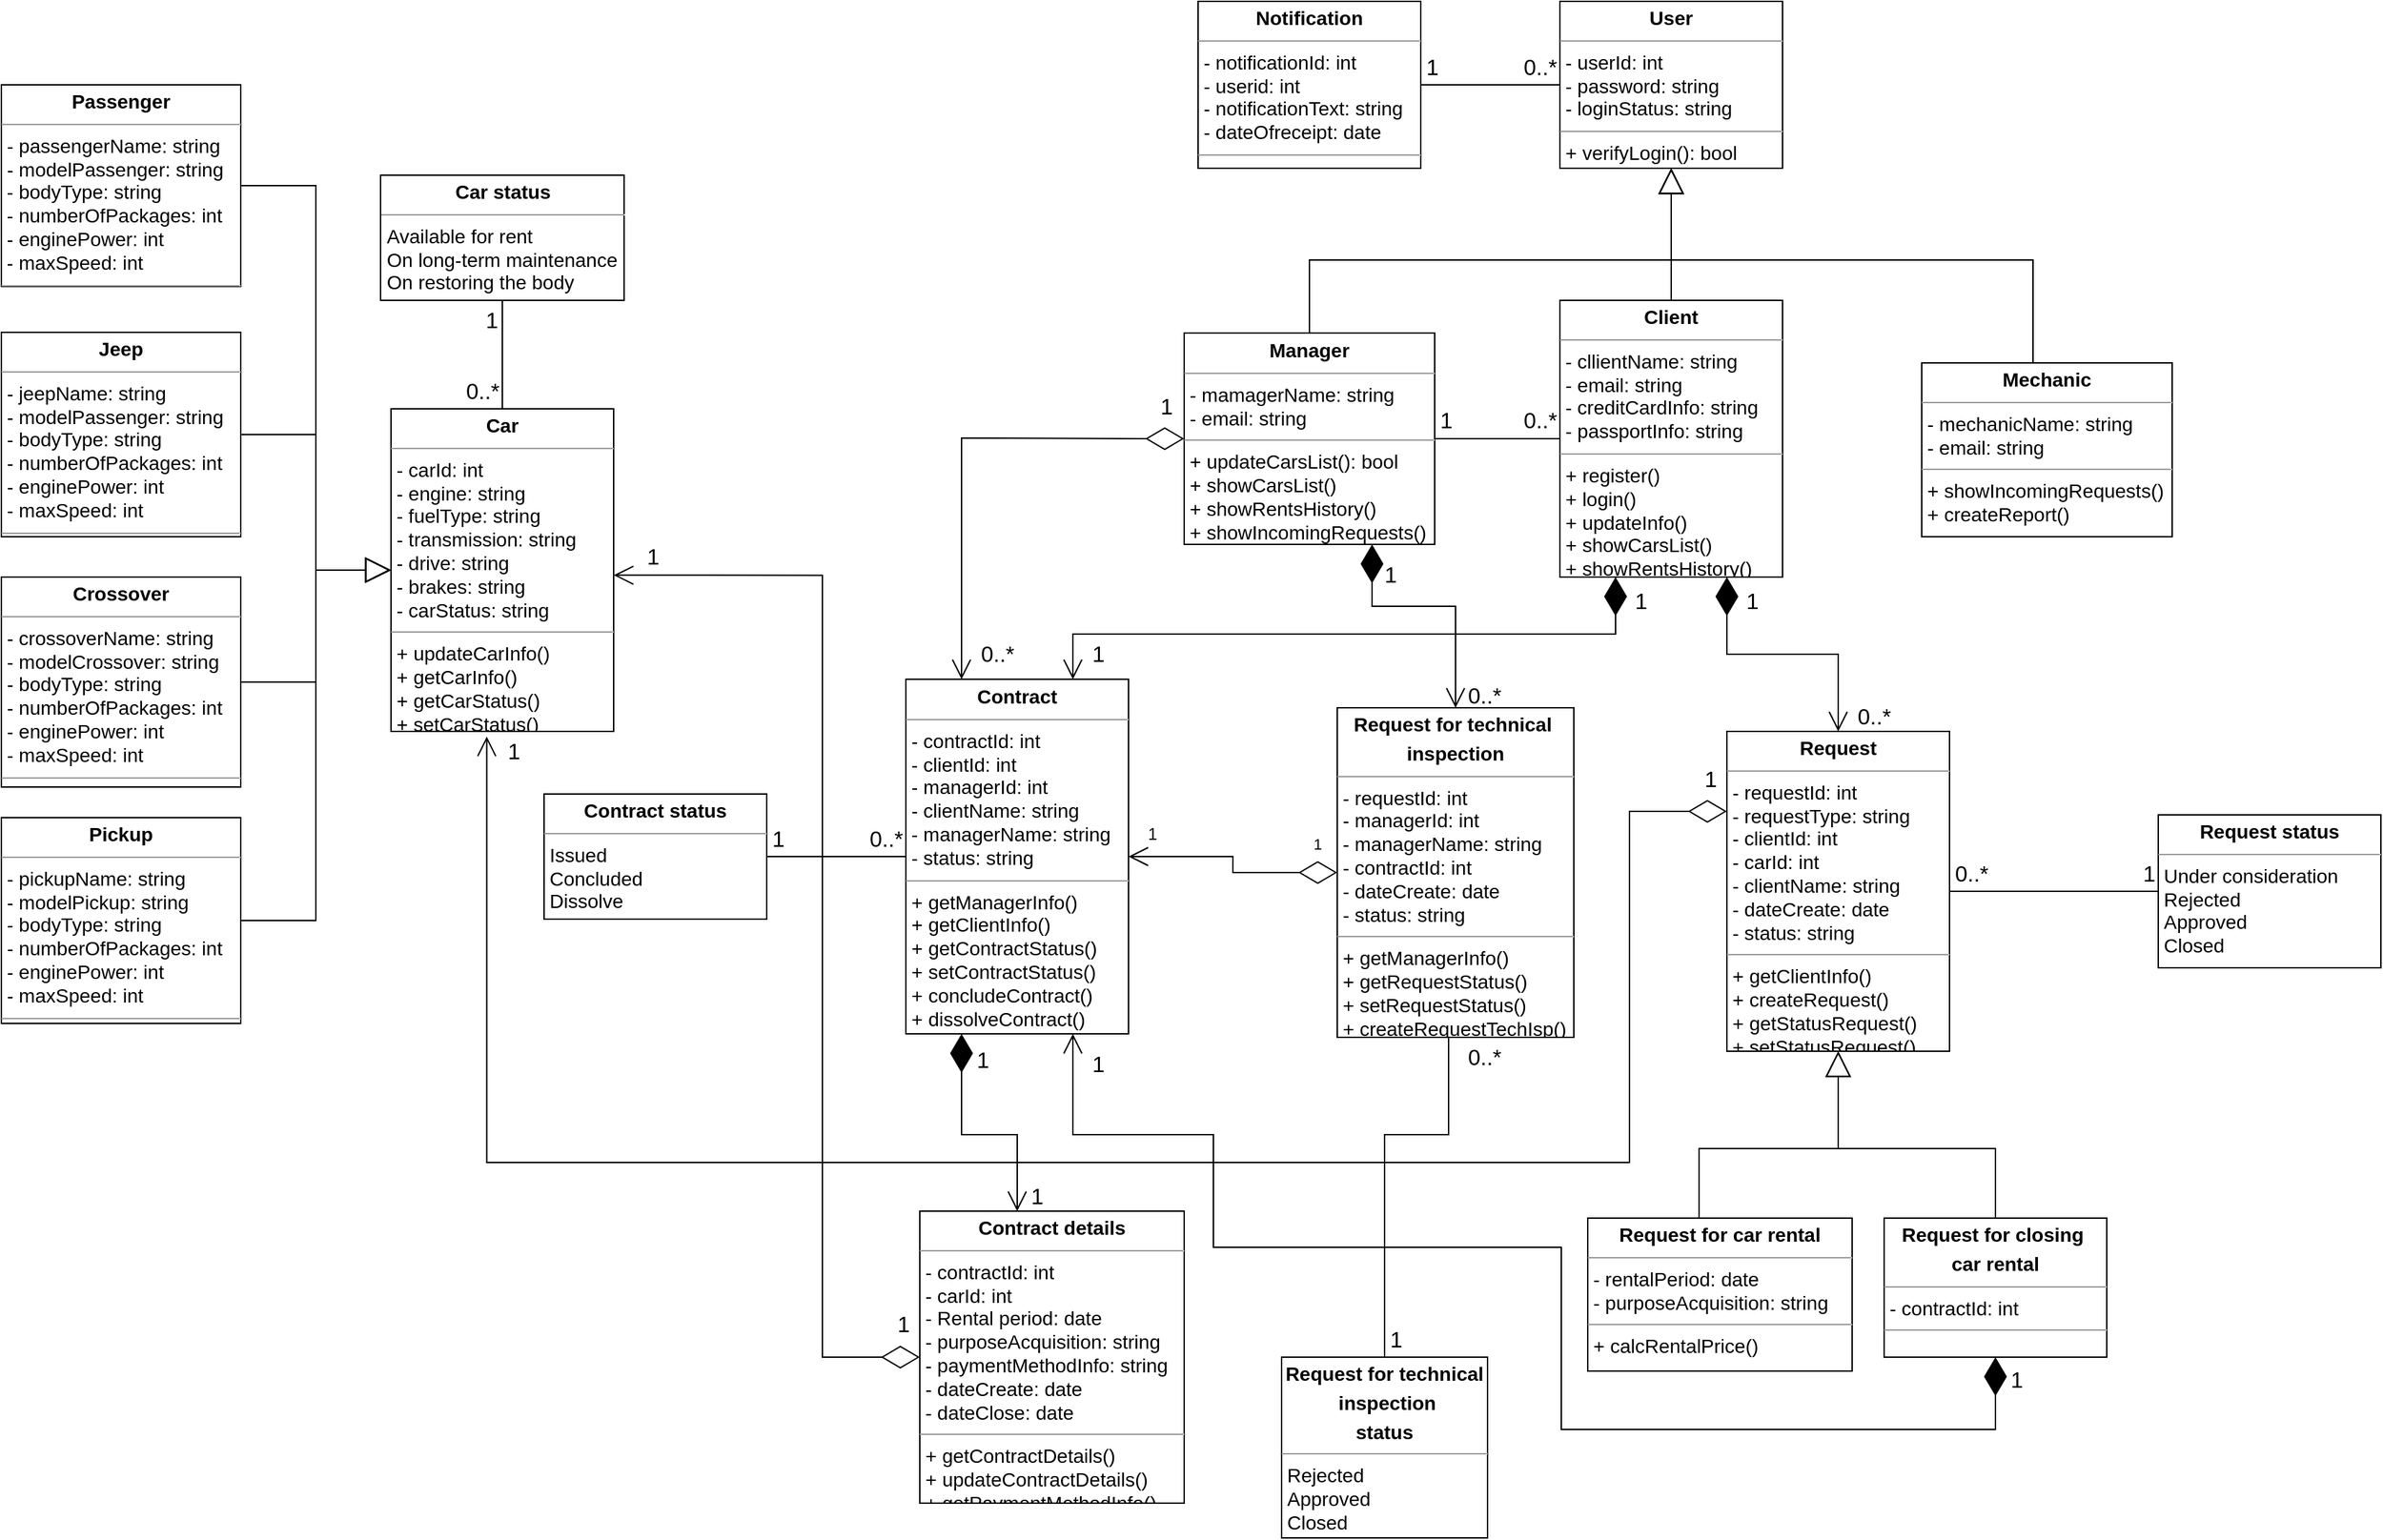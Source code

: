 <mxfile version="11.3.0" type="device" pages="1"><diagram id="lrAARnjr66iQ0tdfJQKW" name="Страница 1"><mxGraphModel dx="2675" dy="1769" grid="1" gridSize="10" guides="1" tooltips="1" connect="1" arrows="1" fold="1" page="1" pageScale="1" pageWidth="827" pageHeight="1169" math="0" shadow="0"><root><mxCell id="0"/><mxCell id="1" parent="0"/><object label="&lt;p style=&quot;margin: 4px 0px 0px ; text-align: center ; font-size: 14px&quot;&gt;&lt;b&gt;&lt;font style=&quot;font-size: 14px&quot;&gt;User&lt;/font&gt;&lt;/b&gt;&lt;/p&gt;&lt;hr size=&quot;1&quot; style=&quot;font-size: 14px&quot;&gt;&lt;p style=&quot;margin: 0px 0px 0px 4px ; font-size: 14px&quot;&gt;&lt;font style=&quot;font-size: 14px&quot;&gt;- userId: int&lt;/font&gt;&lt;/p&gt;&lt;p style=&quot;margin: 0px 0px 0px 4px ; font-size: 14px&quot;&gt;&lt;font style=&quot;font-size: 14px&quot;&gt;- password: string&lt;/font&gt;&lt;/p&gt;&lt;p style=&quot;margin: 0px 0px 0px 4px ; font-size: 14px&quot;&gt;&lt;font style=&quot;font-size: 14px&quot;&gt;- loginStatus: string&amp;nbsp;&lt;/font&gt;&lt;/p&gt;&lt;hr size=&quot;1&quot; style=&quot;font-size: 14px&quot;&gt;&lt;p style=&quot;margin: 0px 0px 0px 4px ; font-size: 14px&quot;&gt;&lt;font style=&quot;font-size: 14px&quot;&gt;+ verifyLogin(): bool&lt;/font&gt;&lt;/p&gt;" placeholders="1" id="WeOP5cdu-YpunNV9IfW0-31"><mxCell style="verticalAlign=top;align=left;overflow=fill;fontSize=12;fontFamily=Helvetica;html=1;spacing=4;" parent="1" vertex="1"><mxGeometry x="280" y="-105" width="160" height="120" as="geometry"/></mxCell></object><mxCell id="WeOP5cdu-YpunNV9IfW0-32" value="&lt;p style=&quot;margin: 4px 0px 0px ; text-align: center ; font-size: 14px&quot;&gt;&lt;b&gt;&lt;font style=&quot;font-size: 14px&quot;&gt;Client&lt;/font&gt;&lt;/b&gt;&lt;/p&gt;&lt;hr size=&quot;1&quot; style=&quot;font-size: 14px&quot;&gt;&lt;p style=&quot;margin: 0px 0px 0px 4px ; font-size: 14px&quot;&gt;&lt;font style=&quot;font-size: 14px&quot;&gt;- cllientName: string&lt;/font&gt;&lt;/p&gt;&lt;p style=&quot;margin: 0px 0px 0px 4px ; font-size: 14px&quot;&gt;&lt;font style=&quot;font-size: 14px&quot;&gt;- email: string&lt;/font&gt;&lt;/p&gt;&lt;p style=&quot;margin: 0px 0px 0px 4px ; font-size: 14px&quot;&gt;&lt;font style=&quot;font-size: 14px&quot;&gt;- creditCardInfo: string&lt;/font&gt;&lt;/p&gt;&lt;p style=&quot;margin: 0px 0px 0px 4px ; font-size: 14px&quot;&gt;&lt;font style=&quot;font-size: 14px&quot;&gt;- passportInfo: string&lt;/font&gt;&lt;/p&gt;&lt;hr size=&quot;1&quot; style=&quot;font-size: 14px&quot;&gt;&lt;p style=&quot;margin: 0px 0px 0px 4px ; font-size: 14px&quot;&gt;&lt;font style=&quot;font-size: 14px&quot;&gt;+ register()&lt;/font&gt;&lt;/p&gt;&lt;p style=&quot;margin: 0px 0px 0px 4px ; font-size: 14px&quot;&gt;&lt;font style=&quot;font-size: 14px&quot;&gt;+ login()&lt;/font&gt;&lt;/p&gt;&lt;p style=&quot;margin: 0px 0px 0px 4px ; font-size: 14px&quot;&gt;&lt;font style=&quot;font-size: 14px&quot;&gt;+ updateInfo()&lt;/font&gt;&lt;/p&gt;&lt;p style=&quot;margin: 0px 0px 0px 4px ; font-size: 14px&quot;&gt;&lt;font style=&quot;font-size: 14px&quot;&gt;+ showCarsList()&lt;/font&gt;&lt;/p&gt;&lt;p style=&quot;margin: 0px 0px 0px 4px ; font-size: 14px&quot;&gt;&lt;font style=&quot;font-size: 14px&quot;&gt;+ showRentsHistory()&lt;/font&gt;&lt;/p&gt;&lt;p style=&quot;margin: 0px 0px 0px 4px ; font-size: 14px&quot;&gt;&lt;br&gt;&lt;/p&gt;" style="verticalAlign=top;align=left;overflow=fill;fontSize=12;fontFamily=Helvetica;html=1;spacing=4;" parent="1" vertex="1"><mxGeometry x="280" y="110" width="160" height="199" as="geometry"/></mxCell><mxCell id="WeOP5cdu-YpunNV9IfW0-33" value="&lt;p style=&quot;margin: 4px 0px 0px ; text-align: center ; font-size: 14px&quot;&gt;&lt;b&gt;&lt;font style=&quot;font-size: 14px&quot;&gt;Mechanic&lt;/font&gt;&lt;/b&gt;&lt;/p&gt;&lt;hr size=&quot;1&quot; style=&quot;font-size: 14px&quot;&gt;&lt;p style=&quot;margin: 0px 0px 0px 4px ; font-size: 14px&quot;&gt;&lt;font style=&quot;font-size: 14px&quot;&gt;- mechanicName: string&lt;/font&gt;&lt;/p&gt;&lt;p style=&quot;margin: 0px 0px 0px 4px ; font-size: 14px&quot;&gt;&lt;font style=&quot;font-size: 14px&quot;&gt;- email: string&lt;/font&gt;&lt;/p&gt;&lt;hr size=&quot;1&quot; style=&quot;font-size: 14px&quot;&gt;&lt;p style=&quot;margin: 0px 0px 0px 4px ; font-size: 14px&quot;&gt;&lt;font style=&quot;font-size: 14px&quot;&gt;+ showIncomingRequests()&lt;/font&gt;&lt;/p&gt;&lt;p style=&quot;margin: 0px 0px 0px 4px ; font-size: 14px&quot;&gt;&lt;font style=&quot;font-size: 14px&quot;&gt;+ createReport()&lt;/font&gt;&lt;/p&gt;" style="verticalAlign=top;align=left;overflow=fill;fontSize=12;fontFamily=Helvetica;html=1;spacing=4;" parent="1" vertex="1"><mxGeometry x="540" y="155" width="180" height="125" as="geometry"/></mxCell><mxCell id="WeOP5cdu-YpunNV9IfW0-34" value="&lt;p style=&quot;margin: 4px 0px 0px ; text-align: center ; font-size: 14px&quot;&gt;&lt;b&gt;&lt;font style=&quot;font-size: 14px&quot;&gt;Manager&lt;/font&gt;&lt;/b&gt;&lt;/p&gt;&lt;hr size=&quot;1&quot; style=&quot;font-size: 14px&quot;&gt;&lt;p style=&quot;margin: 0px 0px 0px 4px ; font-size: 14px&quot;&gt;&lt;font style=&quot;font-size: 14px&quot;&gt;- mamagerName: string&lt;/font&gt;&lt;/p&gt;&lt;p style=&quot;margin: 0px 0px 0px 4px ; font-size: 14px&quot;&gt;&lt;font style=&quot;font-size: 14px&quot;&gt;- email: string&lt;/font&gt;&lt;/p&gt;&lt;hr size=&quot;1&quot; style=&quot;font-size: 14px&quot;&gt;&lt;p style=&quot;margin: 0px 0px 0px 4px ; font-size: 14px&quot;&gt;&lt;font style=&quot;font-size: 14px&quot;&gt;+ updateCarsList(): bool&lt;/font&gt;&lt;/p&gt;&lt;p style=&quot;margin: 0px 0px 0px 4px ; font-size: 14px&quot;&gt;&lt;font style=&quot;font-size: 14px&quot;&gt;+ showCarsList()&lt;/font&gt;&lt;/p&gt;&lt;p style=&quot;margin: 0px 0px 0px 4px ; font-size: 14px&quot;&gt;&lt;font style=&quot;font-size: 14px&quot;&gt;+ showRentsHistory()&lt;/font&gt;&lt;/p&gt;&lt;p style=&quot;margin: 0px 0px 0px 4px ; font-size: 14px&quot;&gt;&lt;font style=&quot;font-size: 14px&quot;&gt;+ showIncomingRequests()&lt;/font&gt;&lt;/p&gt;&lt;p style=&quot;margin: 0px 0px 0px 4px ; font-size: 14px&quot;&gt;&lt;br&gt;&lt;/p&gt;" style="verticalAlign=top;align=left;overflow=fill;fontSize=12;fontFamily=Helvetica;html=1;spacing=4;" parent="1" vertex="1"><mxGeometry x="10" y="133.5" width="180" height="152" as="geometry"/></mxCell><mxCell id="WeOP5cdu-YpunNV9IfW0-35" value="" style="endArrow=block;endSize=16;endFill=0;html=1;strokeColor=#000000;strokeWidth=1;edgeStyle=orthogonalEdgeStyle;rounded=0;entryX=0.5;entryY=1;entryDx=0;entryDy=0;exitX=0.5;exitY=0;exitDx=0;exitDy=0;spacing=4;" parent="1" source="WeOP5cdu-YpunNV9IfW0-33" target="WeOP5cdu-YpunNV9IfW0-31" edge="1"><mxGeometry width="160" relative="1" as="geometry"><mxPoint x="10" y="55" as="sourcePoint"/><mxPoint x="340" y="85" as="targetPoint"/><Array as="points"><mxPoint x="620" y="81"/><mxPoint x="360" y="81"/></Array></mxGeometry></mxCell><mxCell id="WeOP5cdu-YpunNV9IfW0-39" value="" style="endArrow=block;endSize=16;endFill=0;html=1;strokeWidth=1;entryX=0.5;entryY=1;entryDx=0;entryDy=0;exitX=0.5;exitY=0;exitDx=0;exitDy=0;rounded=0;edgeStyle=orthogonalEdgeStyle;spacing=4;" parent="1" source="WeOP5cdu-YpunNV9IfW0-34" target="WeOP5cdu-YpunNV9IfW0-31" edge="1"><mxGeometry width="160" relative="1" as="geometry"><mxPoint x="70" y="45" as="sourcePoint"/><mxPoint x="230" y="45" as="targetPoint"/><Array as="points"><mxPoint x="100" y="81"/><mxPoint x="360" y="81"/></Array></mxGeometry></mxCell><mxCell id="WeOP5cdu-YpunNV9IfW0-40" value="" style="endArrow=block;endSize=16;endFill=0;html=1;strokeWidth=1;entryX=0.5;entryY=1;entryDx=0;entryDy=0;exitX=0.5;exitY=0;exitDx=0;exitDy=0;rounded=0;edgeStyle=orthogonalEdgeStyle;spacing=4;" parent="1" source="WeOP5cdu-YpunNV9IfW0-32" target="WeOP5cdu-YpunNV9IfW0-31" edge="1"><mxGeometry width="160" relative="1" as="geometry"><mxPoint x="-10" y="75" as="sourcePoint"/><mxPoint x="200" y="-35" as="targetPoint"/></mxGeometry></mxCell><mxCell id="WeOP5cdu-YpunNV9IfW0-52" value="&lt;p style=&quot;margin: 4px 0px 0px ; text-align: center ; font-size: 14px&quot;&gt;&lt;b&gt;&lt;font style=&quot;font-size: 14px&quot;&gt;Request&lt;/font&gt;&lt;/b&gt;&lt;/p&gt;&lt;hr size=&quot;1&quot; style=&quot;font-size: 14px&quot;&gt;&lt;p style=&quot;margin: 0px 0px 0px 4px ; font-size: 14px&quot;&gt;&lt;font style=&quot;font-size: 14px&quot;&gt;- requestId: int&lt;/font&gt;&lt;/p&gt;&lt;p style=&quot;margin: 0px 0px 0px 4px ; font-size: 14px&quot;&gt;&lt;font style=&quot;font-size: 14px&quot;&gt;- requestType: string&lt;/font&gt;&lt;/p&gt;&lt;p style=&quot;margin: 0px 0px 0px 4px ; font-size: 14px&quot;&gt;&lt;font style=&quot;font-size: 14px&quot;&gt;- clientId: int&lt;/font&gt;&lt;/p&gt;&lt;p style=&quot;margin: 0px 0px 0px 4px ; font-size: 14px&quot;&gt;&lt;font style=&quot;font-size: 14px&quot;&gt;- carId: int&lt;/font&gt;&lt;/p&gt;&lt;p style=&quot;margin: 0px 0px 0px 4px ; font-size: 14px&quot;&gt;&lt;font style=&quot;font-size: 14px&quot;&gt;- clientName: string&lt;/font&gt;&lt;/p&gt;&lt;p style=&quot;margin: 0px 0px 0px 4px ; font-size: 14px&quot;&gt;&lt;font style=&quot;font-size: 14px&quot;&gt;- dateCreate: date&lt;/font&gt;&lt;/p&gt;&lt;p style=&quot;margin: 0px 0px 0px 4px ; font-size: 14px&quot;&gt;&lt;font style=&quot;font-size: 14px&quot;&gt;- status: string&lt;/font&gt;&lt;/p&gt;&lt;hr size=&quot;1&quot; style=&quot;font-size: 14px&quot;&gt;&lt;p style=&quot;margin: 0px 0px 0px 4px ; font-size: 14px&quot;&gt;&lt;font style=&quot;font-size: 14px&quot;&gt;+ getClientInfo()&lt;/font&gt;&lt;/p&gt;&lt;p style=&quot;margin: 0px 0px 0px 4px ; font-size: 14px&quot;&gt;&lt;font style=&quot;font-size: 14px&quot;&gt;+ createRequest()&lt;/font&gt;&lt;/p&gt;&lt;p style=&quot;margin: 0px 0px 0px 4px ; font-size: 14px&quot;&gt;&lt;font style=&quot;font-size: 14px&quot;&gt;+ getStatusRequest()&lt;/font&gt;&lt;/p&gt;&lt;p style=&quot;margin: 0px 0px 0px 4px ; font-size: 14px&quot;&gt;&lt;font style=&quot;font-size: 14px&quot;&gt;+ setStatusRequest()&lt;/font&gt;&lt;/p&gt;" style="verticalAlign=top;align=left;overflow=fill;fontSize=12;fontFamily=Helvetica;html=1;spacing=4;" parent="1" vertex="1"><mxGeometry x="400" y="420" width="160" height="230" as="geometry"/></mxCell><mxCell id="WeOP5cdu-YpunNV9IfW0-53" value="&lt;font style=&quot;font-size: 16px&quot;&gt;1&lt;/font&gt;" style="endArrow=open;html=1;endSize=12;startArrow=diamondThin;startSize=25;startFill=1;edgeStyle=orthogonalEdgeStyle;align=left;verticalAlign=bottom;strokeWidth=1;exitX=0.75;exitY=1;exitDx=0;exitDy=0;entryX=0.5;entryY=0;entryDx=0;entryDy=0;rounded=0;spacing=4;" parent="1" source="WeOP5cdu-YpunNV9IfW0-32" target="WeOP5cdu-YpunNV9IfW0-52" edge="1"><mxGeometry x="-0.678" y="10" relative="1" as="geometry"><mxPoint x="80" y="390" as="sourcePoint"/><mxPoint x="240" y="390" as="targetPoint"/><mxPoint as="offset"/></mxGeometry></mxCell><mxCell id="WeOP5cdu-YpunNV9IfW0-56" value="&lt;p style=&quot;margin: 4px 0px 0px ; text-align: center ; font-size: 14px&quot;&gt;&lt;b&gt;&lt;font style=&quot;font-size: 14px&quot;&gt;Request for closing&amp;nbsp;&lt;/font&gt;&lt;/b&gt;&lt;/p&gt;&lt;p style=&quot;margin: 4px 0px 0px ; text-align: center ; font-size: 14px&quot;&gt;&lt;b&gt;&lt;font style=&quot;font-size: 14px&quot;&gt;car rental&lt;/font&gt;&lt;/b&gt;&lt;/p&gt;&lt;hr size=&quot;1&quot; style=&quot;font-size: 14px&quot;&gt;&lt;p style=&quot;margin: 0px 0px 0px 4px ; font-size: 14px&quot;&gt;&lt;font style=&quot;font-size: 14px&quot;&gt;- contractId: int&lt;/font&gt;&lt;/p&gt;&lt;hr size=&quot;1&quot; style=&quot;font-size: 14px&quot;&gt;&lt;p style=&quot;margin: 0px 0px 0px 4px ; font-size: 14px&quot;&gt;&lt;br&gt;&lt;/p&gt;" style="verticalAlign=top;align=left;overflow=fill;fontSize=12;fontFamily=Helvetica;html=1;spacing=4;" parent="1" vertex="1"><mxGeometry x="513" y="770" width="160" height="100" as="geometry"/></mxCell><mxCell id="WeOP5cdu-YpunNV9IfW0-57" value="" style="endArrow=block;endSize=16;endFill=0;html=1;strokeWidth=1;rounded=0;edgeStyle=orthogonalEdgeStyle;entryX=0.5;entryY=1;entryDx=0;entryDy=0;exitX=0.5;exitY=0;exitDx=0;exitDy=0;spacing=4;" parent="1" source="REHTgYiFzQyYZVdA68PL-5" target="WeOP5cdu-YpunNV9IfW0-52" edge="1"><mxGeometry width="160" relative="1" as="geometry"><mxPoint x="400" y="690" as="sourcePoint"/><mxPoint x="210" y="649" as="targetPoint"/><Array as="points"><mxPoint x="380" y="720"/><mxPoint x="480" y="720"/></Array></mxGeometry></mxCell><mxCell id="WeOP5cdu-YpunNV9IfW0-58" value="" style="endArrow=block;endSize=16;endFill=0;html=1;strokeWidth=1;rounded=0;edgeStyle=orthogonalEdgeStyle;entryX=0.5;entryY=1;entryDx=0;entryDy=0;exitX=0.5;exitY=0;exitDx=0;exitDy=0;spacing=4;" parent="1" source="WeOP5cdu-YpunNV9IfW0-56" target="WeOP5cdu-YpunNV9IfW0-52" edge="1"><mxGeometry width="160" relative="1" as="geometry"><mxPoint x="310" y="749" as="sourcePoint"/><mxPoint x="470" y="749" as="targetPoint"/><Array as="points"><mxPoint x="593" y="720"/><mxPoint x="480" y="720"/></Array></mxGeometry></mxCell><mxCell id="WeOP5cdu-YpunNV9IfW0-59" value="&lt;p style=&quot;margin: 4px 0px 0px ; text-align: center ; font-size: 14px&quot;&gt;&lt;b&gt;&lt;font style=&quot;font-size: 14px&quot;&gt;Contract&lt;/font&gt;&lt;/b&gt;&lt;/p&gt;&lt;hr size=&quot;1&quot; style=&quot;font-size: 14px&quot;&gt;&lt;p style=&quot;margin: 0px 0px 0px 4px ; font-size: 14px&quot;&gt;&lt;font style=&quot;font-size: 14px&quot;&gt;- contractId: int&lt;/font&gt;&lt;/p&gt;&lt;p style=&quot;margin: 0px 0px 0px 4px ; font-size: 14px&quot;&gt;&lt;font style=&quot;font-size: 14px&quot;&gt;&lt;span&gt;- clientId: int&lt;/span&gt;&lt;br&gt;&lt;/font&gt;&lt;/p&gt;&lt;p style=&quot;margin: 0px 0px 0px 4px ; font-size: 14px&quot;&gt;&lt;font style=&quot;font-size: 14px&quot;&gt;- managerId: int&lt;/font&gt;&lt;/p&gt;&lt;p style=&quot;margin: 0px 0px 0px 4px ; font-size: 14px&quot;&gt;&lt;font style=&quot;font-size: 14px&quot;&gt;- clientName: string&lt;/font&gt;&lt;/p&gt;&lt;p style=&quot;margin: 0px 0px 0px 4px ; font-size: 14px&quot;&gt;&lt;font style=&quot;font-size: 14px&quot;&gt;- managerName: string&lt;/font&gt;&lt;/p&gt;&lt;p style=&quot;margin: 0px 0px 0px 4px ; font-size: 14px&quot;&gt;&lt;font style=&quot;font-size: 14px&quot;&gt;- status: string&lt;/font&gt;&lt;/p&gt;&lt;hr size=&quot;1&quot; style=&quot;font-size: 14px&quot;&gt;&lt;p style=&quot;margin: 0px 0px 0px 4px ; font-size: 14px&quot;&gt;&lt;font style=&quot;font-size: 14px&quot;&gt;+ getManagerInfo()&lt;/font&gt;&lt;/p&gt;&lt;p style=&quot;margin: 0px 0px 0px 4px ; font-size: 14px&quot;&gt;&lt;font style=&quot;font-size: 14px&quot;&gt;+ getClientInfo()&lt;/font&gt;&lt;/p&gt;&lt;p style=&quot;margin: 0px 0px 0px 4px ; font-size: 14px&quot;&gt;&lt;font style=&quot;font-size: 14px&quot;&gt;+ getContractStatus()&lt;/font&gt;&lt;/p&gt;&lt;p style=&quot;margin: 0px 0px 0px 4px ; font-size: 14px&quot;&gt;&lt;font style=&quot;font-size: 14px&quot;&gt;+ setContractStatus()&lt;/font&gt;&lt;/p&gt;&lt;p style=&quot;margin: 0px 0px 0px 4px ; font-size: 14px&quot;&gt;&lt;font style=&quot;font-size: 14px&quot;&gt;+ concludeContract()&lt;/font&gt;&lt;/p&gt;&lt;p style=&quot;margin: 0px 0px 0px 4px ; font-size: 14px&quot;&gt;&lt;font style=&quot;font-size: 14px&quot;&gt;+ dissolveContract()&lt;/font&gt;&lt;/p&gt;" style="verticalAlign=top;align=left;overflow=fill;fontSize=12;fontFamily=Helvetica;html=1;spacing=4;" parent="1" vertex="1"><mxGeometry x="-190" y="382.5" width="160" height="255" as="geometry"/></mxCell><mxCell id="WeOP5cdu-YpunNV9IfW0-65" value="&lt;font style=&quot;font-size: 16px&quot;&gt;1&lt;/font&gt;" style="endArrow=open;html=1;endSize=12;startArrow=diamondThin;startSize=25;startFill=0;edgeStyle=orthogonalEdgeStyle;align=left;verticalAlign=bottom;strokeWidth=1;entryX=0.25;entryY=0;entryDx=0;entryDy=0;rounded=0;spacing=4;exitX=0;exitY=0.5;exitDx=0;exitDy=0;" parent="1" source="WeOP5cdu-YpunNV9IfW0-34" target="WeOP5cdu-YpunNV9IfW0-59" edge="1"><mxGeometry x="-0.814" y="-13" relative="1" as="geometry"><mxPoint x="-50" y="240" as="sourcePoint"/><mxPoint x="-60" y="440" as="targetPoint"/><Array as="points"><mxPoint x="-20" y="210"/><mxPoint x="-150" y="209"/></Array><mxPoint x="10" y="4" as="offset"/></mxGeometry></mxCell><mxCell id="WeOP5cdu-YpunNV9IfW0-67" value="&lt;font style=&quot;font-size: 16px&quot;&gt;1&lt;/font&gt;" style="endArrow=open;html=1;endSize=12;startArrow=diamondThin;startSize=25;startFill=1;edgeStyle=orthogonalEdgeStyle;align=left;verticalAlign=bottom;strokeWidth=1;exitX=0.25;exitY=1;exitDx=0;exitDy=0;entryX=0.75;entryY=0;entryDx=0;entryDy=0;rounded=0;spacing=4;" parent="1" source="WeOP5cdu-YpunNV9IfW0-32" target="WeOP5cdu-YpunNV9IfW0-59" edge="1"><mxGeometry x="-0.866" y="10" relative="1" as="geometry"><mxPoint x="180" y="330" as="sourcePoint"/><mxPoint x="140" y="450" as="targetPoint"/><Array as="points"><mxPoint x="320" y="350"/><mxPoint x="-70" y="350"/></Array><mxPoint as="offset"/></mxGeometry></mxCell><mxCell id="WeOP5cdu-YpunNV9IfW0-68" value="&lt;p style=&quot;margin: 4px 0px 0px ; text-align: center ; font-size: 14px&quot;&gt;&lt;b&gt;&lt;font style=&quot;font-size: 14px&quot;&gt;Contract status&lt;/font&gt;&lt;/b&gt;&lt;/p&gt;&lt;hr size=&quot;1&quot; style=&quot;font-size: 14px&quot;&gt;&lt;p style=&quot;margin: 0px 0px 0px 4px ; font-size: 14px&quot;&gt;&lt;font style=&quot;font-size: 14px&quot;&gt;Issued&lt;/font&gt;&lt;/p&gt;&lt;p style=&quot;margin: 0px 0px 0px 4px ; font-size: 14px&quot;&gt;&lt;font style=&quot;font-size: 14px&quot;&gt;Concluded&lt;/font&gt;&lt;/p&gt;&lt;p style=&quot;margin: 0px 0px 0px 4px ; font-size: 14px&quot;&gt;&lt;font style=&quot;font-size: 14px&quot;&gt;Dissolve&lt;/font&gt;&lt;/p&gt;" style="verticalAlign=top;align=left;overflow=fill;fontSize=12;fontFamily=Helvetica;html=1;spacing=4;" parent="1" vertex="1"><mxGeometry x="-450" y="465" width="160" height="90" as="geometry"/></mxCell><mxCell id="WeOP5cdu-YpunNV9IfW0-72" value="&lt;p style=&quot;margin: 4px 0px 0px ; text-align: center ; font-size: 14px&quot;&gt;&lt;b&gt;&lt;font style=&quot;font-size: 14px&quot;&gt;Car&lt;/font&gt;&lt;/b&gt;&lt;/p&gt;&lt;hr size=&quot;1&quot; style=&quot;font-size: 14px&quot;&gt;&lt;p style=&quot;margin: 0px 0px 0px 4px ; font-size: 14px&quot;&gt;&lt;font style=&quot;font-size: 14px&quot;&gt;- carId: int&lt;/font&gt;&lt;/p&gt;&lt;p style=&quot;margin: 0px 0px 0px 4px ; font-size: 14px&quot;&gt;&lt;font style=&quot;font-size: 14px&quot;&gt;- engine: string&lt;/font&gt;&lt;/p&gt;&lt;p style=&quot;margin: 0px 0px 0px 4px ; font-size: 14px&quot;&gt;&lt;font style=&quot;font-size: 14px&quot;&gt;- fuelType: string&lt;/font&gt;&lt;/p&gt;&lt;p style=&quot;margin: 0px 0px 0px 4px ; font-size: 14px&quot;&gt;&lt;font style=&quot;font-size: 14px&quot;&gt;- transmission: string&lt;/font&gt;&lt;/p&gt;&lt;p style=&quot;margin: 0px 0px 0px 4px ; font-size: 14px&quot;&gt;&lt;font style=&quot;font-size: 14px&quot;&gt;- drive: string&lt;/font&gt;&lt;/p&gt;&lt;p style=&quot;margin: 0px 0px 0px 4px ; font-size: 14px&quot;&gt;&lt;font style=&quot;font-size: 14px&quot;&gt;- brakes: string&lt;/font&gt;&lt;/p&gt;&lt;p style=&quot;margin: 0px 0px 0px 4px ; font-size: 14px&quot;&gt;&lt;font style=&quot;font-size: 14px&quot;&gt;- carStatus: string&lt;/font&gt;&lt;/p&gt;&lt;hr size=&quot;1&quot; style=&quot;font-size: 14px&quot;&gt;&lt;p style=&quot;margin: 0px 0px 0px 4px ; font-size: 14px&quot;&gt;&lt;font style=&quot;font-size: 14px&quot;&gt;+ updateCarInfo()&lt;/font&gt;&lt;/p&gt;&lt;p style=&quot;margin: 0px 0px 0px 4px ; font-size: 14px&quot;&gt;&lt;font style=&quot;font-size: 14px&quot;&gt;+ getCarInfo()&lt;/font&gt;&lt;/p&gt;&lt;p style=&quot;margin: 0px 0px 0px 4px ; font-size: 14px&quot;&gt;&lt;font style=&quot;font-size: 14px&quot;&gt;+ getCarStatus()&lt;/font&gt;&lt;/p&gt;&lt;p style=&quot;margin: 0px 0px 0px 4px ; font-size: 14px&quot;&gt;&lt;font style=&quot;font-size: 14px&quot;&gt;+ setCarStatus()&lt;/font&gt;&lt;/p&gt;" style="verticalAlign=top;align=left;overflow=fill;fontSize=12;fontFamily=Helvetica;html=1;direction=west;spacing=4;" parent="1" vertex="1"><mxGeometry x="-560" y="188" width="160" height="232" as="geometry"/></mxCell><mxCell id="WeOP5cdu-YpunNV9IfW0-73" value="&lt;p style=&quot;margin: 4px 0px 0px ; text-align: center ; font-size: 14px&quot;&gt;&lt;b&gt;&lt;font style=&quot;font-size: 14px&quot;&gt;Crossover&lt;/font&gt;&lt;/b&gt;&lt;/p&gt;&lt;hr size=&quot;1&quot; style=&quot;font-size: 14px&quot;&gt;&lt;p style=&quot;margin: 0px 0px 0px 4px ; font-size: 14px&quot;&gt;&lt;font style=&quot;font-size: 14px&quot;&gt;- crossoverName: string&lt;/font&gt;&lt;/p&gt;&lt;p style=&quot;margin: 0px 0px 0px 4px ; font-size: 14px&quot;&gt;&lt;font style=&quot;font-size: 14px&quot;&gt;- modelCrossover: string&lt;/font&gt;&lt;/p&gt;&lt;p style=&quot;margin: 0px 0px 0px 4px ; font-size: 14px&quot;&gt;&lt;font style=&quot;font-size: 14px&quot;&gt;- bodyType: string&lt;/font&gt;&lt;/p&gt;&lt;p style=&quot;margin: 0px 0px 0px 4px ; font-size: 14px&quot;&gt;&lt;font style=&quot;font-size: 14px&quot;&gt;- numberOfPackages: int&lt;/font&gt;&lt;/p&gt;&lt;p style=&quot;margin: 0px 0px 0px 4px ; font-size: 14px&quot;&gt;&lt;font style=&quot;font-size: 14px&quot;&gt;- enginePower: int&lt;/font&gt;&lt;/p&gt;&lt;p style=&quot;margin: 0px 0px 0px 4px ; font-size: 14px&quot;&gt;&lt;font style=&quot;font-size: 14px&quot;&gt;- maxSpeed: int&lt;/font&gt;&lt;/p&gt;&lt;hr size=&quot;1&quot; style=&quot;font-size: 14px&quot;&gt;&lt;p style=&quot;margin: 0px 0px 0px 4px ; font-size: 14px&quot;&gt;&lt;br&gt;&lt;/p&gt;" style="verticalAlign=top;align=left;overflow=fill;fontSize=12;fontFamily=Helvetica;html=1;direction=west;spacing=4;" parent="1" vertex="1"><mxGeometry x="-840" y="309" width="172" height="151" as="geometry"/></mxCell><mxCell id="WeOP5cdu-YpunNV9IfW0-74" value="&lt;p style=&quot;margin: 4px 0px 0px ; text-align: center ; font-size: 14px&quot;&gt;&lt;b&gt;&lt;font style=&quot;font-size: 14px&quot;&gt;Pickup&lt;/font&gt;&lt;/b&gt;&lt;/p&gt;&lt;hr size=&quot;1&quot; style=&quot;font-size: 14px&quot;&gt;&lt;p style=&quot;margin: 0px 0px 0px 4px ; font-size: 14px&quot;&gt;&lt;font style=&quot;font-size: 14px&quot;&gt;- pickupName: string&lt;/font&gt;&lt;/p&gt;&lt;p style=&quot;margin: 0px 0px 0px 4px ; font-size: 14px&quot;&gt;&lt;font style=&quot;font-size: 14px&quot;&gt;- modelPickup: string&lt;/font&gt;&lt;/p&gt;&lt;p style=&quot;margin: 0px 0px 0px 4px ; font-size: 14px&quot;&gt;&lt;font style=&quot;font-size: 14px&quot;&gt;- bodyType: string&lt;/font&gt;&lt;/p&gt;&lt;p style=&quot;margin: 0px 0px 0px 4px ; font-size: 14px&quot;&gt;&lt;font style=&quot;font-size: 14px&quot;&gt;- numberOfPackages: int&lt;/font&gt;&lt;/p&gt;&lt;p style=&quot;margin: 0px 0px 0px 4px ; font-size: 14px&quot;&gt;&lt;font style=&quot;font-size: 14px&quot;&gt;- enginePower: int&lt;/font&gt;&lt;/p&gt;&lt;p style=&quot;margin: 0px 0px 0px 4px ; font-size: 14px&quot;&gt;&lt;font style=&quot;font-size: 14px&quot;&gt;- maxSpeed: int&lt;/font&gt;&lt;/p&gt;&lt;hr size=&quot;1&quot; style=&quot;font-size: 14px&quot;&gt;&lt;p style=&quot;margin: 0px 0px 0px 4px ; font-size: 14px&quot;&gt;&lt;br&gt;&lt;/p&gt;" style="verticalAlign=top;align=left;overflow=fill;fontSize=12;fontFamily=Helvetica;html=1;direction=west;spacing=4;" parent="1" vertex="1"><mxGeometry x="-840" y="482" width="172" height="148" as="geometry"/></mxCell><mxCell id="WeOP5cdu-YpunNV9IfW0-75" value="&lt;p style=&quot;margin: 4px 0px 0px ; text-align: center ; font-size: 14px&quot;&gt;&lt;b&gt;&lt;font style=&quot;font-size: 14px&quot;&gt;Jeep&lt;/font&gt;&lt;/b&gt;&lt;/p&gt;&lt;hr size=&quot;1&quot; style=&quot;font-size: 14px&quot;&gt;&lt;p style=&quot;margin: 0px 0px 0px 4px ; font-size: 14px&quot;&gt;&lt;font style=&quot;font-size: 14px&quot;&gt;- jeepName: string&lt;/font&gt;&lt;/p&gt;&lt;p style=&quot;margin: 0px 0px 0px 4px ; font-size: 14px&quot;&gt;&lt;font style=&quot;font-size: 14px&quot;&gt;- modelPassenger: string&lt;/font&gt;&lt;/p&gt;&lt;p style=&quot;margin: 0px 0px 0px 4px ; font-size: 14px&quot;&gt;&lt;font style=&quot;font-size: 14px&quot;&gt;- bodyType: string&lt;/font&gt;&lt;/p&gt;&lt;p style=&quot;margin: 0px 0px 0px 4px ; font-size: 14px&quot;&gt;&lt;font style=&quot;font-size: 14px&quot;&gt;- numberOfPackages: int&lt;/font&gt;&lt;/p&gt;&lt;p style=&quot;margin: 0px 0px 0px 4px ; font-size: 14px&quot;&gt;&lt;font style=&quot;font-size: 14px&quot;&gt;- enginePower: int&lt;/font&gt;&lt;/p&gt;&lt;p style=&quot;margin: 0px 0px 0px 4px ; font-size: 14px&quot;&gt;&lt;font style=&quot;font-size: 14px&quot;&gt;- maxSpeed: int&lt;/font&gt;&lt;/p&gt;&lt;hr size=&quot;1&quot; style=&quot;font-size: 14px&quot;&gt;&lt;p style=&quot;margin: 0px 0px 0px 4px ; font-size: 14px&quot;&gt;&lt;br&gt;&lt;/p&gt;" style="verticalAlign=top;align=left;overflow=fill;fontSize=12;fontFamily=Helvetica;html=1;direction=west;spacing=4;" parent="1" vertex="1"><mxGeometry x="-840" y="133" width="172" height="147" as="geometry"/></mxCell><mxCell id="WeOP5cdu-YpunNV9IfW0-76" value="&lt;p style=&quot;margin: 4px 0px 0px ; text-align: center ; font-size: 14px&quot;&gt;&lt;b&gt;&lt;font style=&quot;font-size: 14px&quot;&gt;Passenger&lt;/font&gt;&lt;/b&gt;&lt;/p&gt;&lt;hr size=&quot;1&quot; style=&quot;font-size: 14px&quot;&gt;&lt;p style=&quot;margin: 0px 0px 0px 4px ; font-size: 14px&quot;&gt;&lt;font style=&quot;font-size: 14px&quot;&gt;- passengerName: string&lt;/font&gt;&lt;/p&gt;&lt;p style=&quot;margin: 0px 0px 0px 4px ; font-size: 14px&quot;&gt;&lt;font style=&quot;font-size: 14px&quot;&gt;- modelPassenger: string&lt;/font&gt;&lt;/p&gt;&lt;font style=&quot;font-size: 14px&quot;&gt;&amp;nbsp;- bodyType: string&lt;br&gt;&amp;nbsp;- numberOfPackages: int&lt;br&gt;&amp;nbsp;- enginePower: int&lt;br&gt;&amp;nbsp;- maxSpeed: int&amp;nbsp;&lt;br&gt;&lt;/font&gt;&lt;hr size=&quot;1&quot; style=&quot;font-size: 14px&quot;&gt;&lt;p style=&quot;margin: 0px 0px 0px 4px ; font-size: 14px&quot;&gt;&lt;br&gt;&lt;/p&gt;" style="verticalAlign=top;align=left;overflow=fill;fontSize=12;fontFamily=Helvetica;html=1;direction=east;spacing=4;" parent="1" vertex="1"><mxGeometry x="-840" y="-45" width="172" height="145" as="geometry"/></mxCell><object label="&lt;p style=&quot;margin: 4px 0px 0px ; text-align: center ; font-size: 14px&quot;&gt;&lt;b&gt;&lt;font style=&quot;font-size: 14px&quot;&gt;Notification&lt;/font&gt;&lt;/b&gt;&lt;/p&gt;&lt;hr size=&quot;1&quot; style=&quot;font-size: 14px&quot;&gt;&lt;p style=&quot;margin: 0px 0px 0px 4px ; font-size: 14px&quot;&gt;&lt;font style=&quot;font-size: 14px&quot;&gt;- notificationId: int&lt;/font&gt;&lt;/p&gt;&lt;p style=&quot;margin: 0px 0px 0px 4px ; font-size: 14px&quot;&gt;&lt;font style=&quot;font-size: 14px&quot;&gt;- userid: int&lt;/font&gt;&lt;/p&gt;&lt;p style=&quot;margin: 0px 0px 0px 4px ; font-size: 14px&quot;&gt;&lt;font style=&quot;font-size: 14px&quot;&gt;- notificationText: string&lt;/font&gt;&lt;/p&gt;&lt;p style=&quot;margin: 0px 0px 0px 4px ; font-size: 14px&quot;&gt;&lt;font style=&quot;font-size: 14px&quot;&gt;- dateOfreceipt: date&amp;nbsp;&lt;/font&gt;&lt;/p&gt;&lt;hr size=&quot;1&quot; style=&quot;font-size: 14px&quot;&gt;&lt;p style=&quot;margin: 0px 0px 0px 4px ; font-size: 14px&quot;&gt;&lt;br&gt;&lt;/p&gt;" placeholders="1" id="WeOP5cdu-YpunNV9IfW0-81"><mxCell style="verticalAlign=top;align=left;overflow=fill;fontSize=12;fontFamily=Helvetica;html=1;spacing=4;" parent="1" vertex="1"><mxGeometry x="20" y="-105" width="160" height="120" as="geometry"/></mxCell></object><mxCell id="WeOP5cdu-YpunNV9IfW0-88" value="&lt;p style=&quot;margin: 4px 0px 0px ; text-align: center ; font-size: 14px&quot;&gt;&lt;b&gt;&lt;font style=&quot;font-size: 14px&quot;&gt;Request for technical&amp;nbsp;&lt;/font&gt;&lt;/b&gt;&lt;/p&gt;&lt;p style=&quot;margin: 4px 0px 0px ; text-align: center ; font-size: 14px&quot;&gt;&lt;b&gt;&lt;font style=&quot;font-size: 14px&quot;&gt;inspection&lt;/font&gt;&lt;/b&gt;&lt;/p&gt;&lt;hr size=&quot;1&quot; style=&quot;font-size: 14px&quot;&gt;&lt;p style=&quot;margin: 0px 0px 0px 4px ; font-size: 14px&quot;&gt;&lt;font style=&quot;font-size: 14px&quot;&gt;- requestId: int&lt;/font&gt;&lt;/p&gt;&lt;p style=&quot;margin: 0px 0px 0px 4px ; font-size: 14px&quot;&gt;&lt;font style=&quot;font-size: 14px&quot;&gt;- managerId: int&lt;/font&gt;&lt;/p&gt;&lt;p style=&quot;margin: 0px 0px 0px 4px ; font-size: 14px&quot;&gt;&lt;font style=&quot;font-size: 14px&quot;&gt;- managerName: string&lt;/font&gt;&lt;/p&gt;&lt;p style=&quot;margin: 0px 0px 0px 4px ; font-size: 14px&quot;&gt;&lt;font style=&quot;font-size: 14px&quot;&gt;- contractId: int&lt;/font&gt;&lt;/p&gt;&lt;p style=&quot;margin: 0px 0px 0px 4px ; font-size: 14px&quot;&gt;&lt;font style=&quot;font-size: 14px&quot;&gt;- dateCreate: date&lt;/font&gt;&lt;/p&gt;&lt;p style=&quot;margin: 0px 0px 0px 4px ; font-size: 14px&quot;&gt;&lt;font style=&quot;font-size: 14px&quot;&gt;- status: string&lt;/font&gt;&lt;/p&gt;&lt;hr size=&quot;1&quot; style=&quot;font-size: 14px&quot;&gt;&lt;p style=&quot;margin: 0px 0px 0px 4px ; font-size: 14px&quot;&gt;&lt;font style=&quot;font-size: 14px&quot;&gt;+ getManagerInfo()&lt;/font&gt;&lt;/p&gt;&lt;p style=&quot;margin: 0px 0px 0px 4px ; font-size: 14px&quot;&gt;&lt;font style=&quot;font-size: 14px&quot;&gt;+ getRequestStatus()&lt;/font&gt;&lt;/p&gt;&lt;p style=&quot;margin: 0px 0px 0px 4px ; font-size: 14px&quot;&gt;&lt;font style=&quot;font-size: 14px&quot;&gt;+ setRequestStatus()&lt;/font&gt;&lt;/p&gt;&lt;p style=&quot;margin: 0px 0px 0px 4px ; font-size: 14px&quot;&gt;&lt;font style=&quot;font-size: 14px&quot;&gt;+ createRequestTechIsp()&lt;/font&gt;&lt;/p&gt;&lt;p style=&quot;margin: 0px 0px 0px 4px ; font-size: 14px&quot;&gt;&lt;br&gt;&lt;/p&gt;" style="verticalAlign=top;align=left;overflow=fill;fontSize=12;fontFamily=Helvetica;html=1;spacing=4;" parent="1" vertex="1"><mxGeometry x="120" y="403" width="170" height="237" as="geometry"/></mxCell><mxCell id="WeOP5cdu-YpunNV9IfW0-94" value="&lt;font style=&quot;font-size: 16px&quot;&gt;1&lt;/font&gt;" style="endArrow=open;html=1;endSize=12;startArrow=diamondThin;startSize=25;startFill=1;edgeStyle=orthogonalEdgeStyle;align=left;verticalAlign=bottom;strokeWidth=1;exitX=0.75;exitY=1;exitDx=0;exitDy=0;entryX=0.5;entryY=0;entryDx=0;entryDy=0;rounded=0;spacing=4;" parent="1" source="WeOP5cdu-YpunNV9IfW0-34" target="WeOP5cdu-YpunNV9IfW0-88" edge="1"><mxGeometry x="-0.607" y="5" relative="1" as="geometry"><mxPoint x="89.333" y="350" as="sourcePoint"/><mxPoint x="-14" y="450" as="targetPoint"/><mxPoint as="offset"/><Array as="points"><mxPoint x="145" y="330"/><mxPoint x="205" y="330"/></Array></mxGeometry></mxCell><mxCell id="WeOP5cdu-YpunNV9IfW0-109" value="" style="endArrow=block;endSize=16;endFill=0;html=1;strokeWidth=1;entryX=1;entryY=0.5;entryDx=0;entryDy=0;rounded=0;edgeStyle=orthogonalEdgeStyle;exitX=0;exitY=0.5;exitDx=0;exitDy=0;spacing=4;" parent="1" source="WeOP5cdu-YpunNV9IfW0-74" target="WeOP5cdu-YpunNV9IfW0-72" edge="1"><mxGeometry width="160" relative="1" as="geometry"><mxPoint x="-790" y="640" as="sourcePoint"/><mxPoint x="-630" y="640" as="targetPoint"/></mxGeometry></mxCell><mxCell id="WeOP5cdu-YpunNV9IfW0-110" value="" style="endArrow=block;endSize=16;endFill=0;html=1;strokeWidth=1;rounded=0;edgeStyle=orthogonalEdgeStyle;entryX=1;entryY=0.5;entryDx=0;entryDy=0;exitX=0;exitY=0.5;exitDx=0;exitDy=0;spacing=4;" parent="1" source="WeOP5cdu-YpunNV9IfW0-73" target="WeOP5cdu-YpunNV9IfW0-72" edge="1"><mxGeometry width="160" relative="1" as="geometry"><mxPoint x="-710" y="610" as="sourcePoint"/><mxPoint x="-550" y="610" as="targetPoint"/></mxGeometry></mxCell><mxCell id="WeOP5cdu-YpunNV9IfW0-111" value="" style="endArrow=block;endSize=16;endFill=0;html=1;strokeWidth=1;entryX=1;entryY=0.5;entryDx=0;entryDy=0;rounded=0;edgeStyle=orthogonalEdgeStyle;exitX=0;exitY=0.5;exitDx=0;exitDy=0;spacing=4;" parent="1" source="WeOP5cdu-YpunNV9IfW0-75" target="WeOP5cdu-YpunNV9IfW0-72" edge="1"><mxGeometry width="160" relative="1" as="geometry"><mxPoint x="-820" y="650" as="sourcePoint"/><mxPoint x="-660" y="650" as="targetPoint"/></mxGeometry></mxCell><mxCell id="WeOP5cdu-YpunNV9IfW0-112" value="" style="endArrow=block;endSize=16;endFill=0;html=1;strokeWidth=1;rounded=0;edgeStyle=orthogonalEdgeStyle;entryX=1;entryY=0.5;entryDx=0;entryDy=0;exitX=1;exitY=0.5;exitDx=0;exitDy=0;spacing=4;" parent="1" source="WeOP5cdu-YpunNV9IfW0-76" target="WeOP5cdu-YpunNV9IfW0-72" edge="1"><mxGeometry width="160" relative="1" as="geometry"><mxPoint x="-730" y="640" as="sourcePoint"/><mxPoint x="-570" y="640" as="targetPoint"/></mxGeometry></mxCell><mxCell id="WeOP5cdu-YpunNV9IfW0-119" value="&lt;font style=&quot;font-size: 16px&quot;&gt;1&lt;/font&gt;" style="endArrow=open;html=1;endSize=12;startArrow=diamondThin;startSize=25;startFill=0;edgeStyle=orthogonalEdgeStyle;align=left;verticalAlign=bottom;strokeWidth=1;rounded=0;entryX=0;entryY=0.5;entryDx=0;entryDy=0;spacing=4;exitX=0;exitY=0.5;exitDx=0;exitDy=0;" parent="1" source="WeOP5cdu-YpunNV9IfW0-135" edge="1"><mxGeometry x="-0.949" y="-10" relative="1" as="geometry"><mxPoint x="-220" y="900" as="sourcePoint"/><mxPoint x="-399.897" y="307.655" as="targetPoint"/><Array as="points"><mxPoint x="-250" y="870"/><mxPoint x="-250" y="308"/></Array><mxPoint as="offset"/></mxGeometry></mxCell><mxCell id="WeOP5cdu-YpunNV9IfW0-132" value="&lt;font style=&quot;font-size: 16px&quot;&gt;1&lt;/font&gt;" style="endArrow=open;html=1;endSize=12;startArrow=diamondThin;startSize=25;startFill=0;edgeStyle=orthogonalEdgeStyle;align=left;verticalAlign=bottom;strokeWidth=1;rounded=0;entryX=0.57;entryY=-0.016;entryDx=0;entryDy=0;entryPerimeter=0;spacing=4;exitX=0;exitY=0.25;exitDx=0;exitDy=0;" parent="1" source="WeOP5cdu-YpunNV9IfW0-52" target="WeOP5cdu-YpunNV9IfW0-72" edge="1"><mxGeometry x="-0.972" y="-10" relative="1" as="geometry"><mxPoint x="380" y="540" as="sourcePoint"/><mxPoint x="-491" y="410" as="targetPoint"/><Array as="points"><mxPoint x="330" y="478"/><mxPoint x="330" y="730"/><mxPoint x="-491" y="730"/></Array><mxPoint as="offset"/></mxGeometry></mxCell><mxCell id="WeOP5cdu-YpunNV9IfW0-135" value="&lt;p style=&quot;margin: 4px 0px 0px ; text-align: center ; font-size: 14px&quot;&gt;&lt;b&gt;&lt;font style=&quot;font-size: 14px&quot;&gt;Contract details&lt;/font&gt;&lt;/b&gt;&lt;/p&gt;&lt;hr size=&quot;1&quot; style=&quot;font-size: 14px&quot;&gt;&lt;p style=&quot;margin: 0px 0px 0px 4px ; font-size: 14px&quot;&gt;&lt;font style=&quot;font-size: 14px&quot;&gt;- contractId: int&lt;/font&gt;&lt;/p&gt;&lt;p style=&quot;margin: 0px 0px 0px 4px ; font-size: 14px&quot;&gt;&lt;font style=&quot;font-size: 14px&quot;&gt;- carId: int&lt;/font&gt;&lt;/p&gt;&lt;p style=&quot;margin: 0px 0px 0px 4px ; font-size: 14px&quot;&gt;&lt;font style=&quot;font-size: 14px&quot;&gt;- Rental period: date&lt;/font&gt;&lt;/p&gt;&lt;p style=&quot;margin: 0px 0px 0px 4px ; font-size: 14px&quot;&gt;&lt;font style=&quot;font-size: 14px&quot;&gt;- purposeAcquisition: string&lt;/font&gt;&lt;/p&gt;&lt;p style=&quot;margin: 0px 0px 0px 4px ; font-size: 14px&quot;&gt;&lt;font style=&quot;font-size: 14px&quot;&gt;- paymentMethodInfo: string&lt;/font&gt;&lt;/p&gt;&lt;p style=&quot;margin: 0px 0px 0px 4px ; font-size: 14px&quot;&gt;&lt;font style=&quot;font-size: 14px&quot;&gt;- dateCreate: date&lt;/font&gt;&lt;/p&gt;&lt;p style=&quot;margin: 0px 0px 0px 4px ; font-size: 14px&quot;&gt;&lt;font style=&quot;font-size: 14px&quot;&gt;- dateClose: date&lt;/font&gt;&lt;/p&gt;&lt;hr size=&quot;1&quot; style=&quot;font-size: 14px&quot;&gt;&lt;p style=&quot;margin: 0px 0px 0px 4px ; font-size: 14px&quot;&gt;&lt;font style=&quot;font-size: 14px&quot;&gt;+ getContractDetails()&lt;/font&gt;&lt;/p&gt;&lt;p style=&quot;margin: 0px 0px 0px 4px ; font-size: 14px&quot;&gt;&lt;font style=&quot;font-size: 14px&quot;&gt;+ updateContractDetails()&lt;/font&gt;&lt;/p&gt;&lt;p style=&quot;margin: 0px 0px 0px 4px ; font-size: 14px&quot;&gt;&lt;font style=&quot;font-size: 14px&quot;&gt;+ getPaymentMethodInfo()&lt;/font&gt;&lt;/p&gt;&lt;p style=&quot;margin: 0px 0px 0px 4px ; font-size: 14px&quot;&gt;&lt;font style=&quot;font-size: 14px&quot;&gt;+ calcRentalPrice()&lt;/font&gt;&lt;/p&gt;" style="verticalAlign=top;align=left;overflow=fill;fontSize=12;fontFamily=Helvetica;html=1;spacing=4;" parent="1" vertex="1"><mxGeometry x="-180" y="765" width="190" height="210" as="geometry"/></mxCell><mxCell id="WeOP5cdu-YpunNV9IfW0-136" value="&lt;font style=&quot;font-size: 16px&quot;&gt;1&lt;/font&gt;" style="endArrow=open;html=1;endSize=12;startArrow=diamondThin;startSize=25;startFill=1;edgeStyle=orthogonalEdgeStyle;align=left;verticalAlign=bottom;strokeWidth=1;exitX=0.25;exitY=1;exitDx=0;exitDy=0;rounded=0;spacing=4;" parent="1" source="WeOP5cdu-YpunNV9IfW0-59" edge="1"><mxGeometry x="-0.057" y="40" relative="1" as="geometry"><mxPoint x="-10" y="700" as="sourcePoint"/><mxPoint x="-110" y="765" as="targetPoint"/><mxPoint as="offset"/><Array as="points"><mxPoint x="-150" y="710"/><mxPoint x="-110" y="710"/></Array></mxGeometry></mxCell><mxCell id="REHTgYiFzQyYZVdA68PL-5" value="&lt;p style=&quot;margin: 4px 0px 0px ; text-align: center ; font-size: 14px&quot;&gt;&lt;font style=&quot;font-size: 14px&quot;&gt;&lt;b&gt;Request for&amp;nbsp;&lt;/b&gt;&lt;b&gt;car rental&lt;/b&gt;&lt;/font&gt;&lt;/p&gt;&lt;hr size=&quot;1&quot; style=&quot;font-size: 14px&quot;&gt;&lt;p style=&quot;margin: 0px 0px 0px 4px ; font-size: 14px&quot;&gt;&lt;font style=&quot;font-size: 14px&quot;&gt;- rentalPeriod: date&lt;/font&gt;&lt;/p&gt;&lt;p style=&quot;margin: 0px 0px 0px 4px ; font-size: 14px&quot;&gt;&lt;font style=&quot;font-size: 14px&quot;&gt;- purposeAcquisition: string&lt;/font&gt;&lt;/p&gt;&lt;hr size=&quot;1&quot; style=&quot;font-size: 14px&quot;&gt;&lt;p style=&quot;margin: 0px 0px 0px 4px ; font-size: 14px&quot;&gt;&lt;font style=&quot;font-size: 14px&quot;&gt;+ calcRentalPrice()&lt;/font&gt;&lt;/p&gt;" style="verticalAlign=top;align=left;overflow=fill;fontSize=12;fontFamily=Helvetica;html=1;spacing=4;" vertex="1" parent="1"><mxGeometry x="300" y="770" width="190" height="110" as="geometry"/></mxCell><mxCell id="REHTgYiFzQyYZVdA68PL-7" value="&lt;p style=&quot;margin: 4px 0px 0px ; text-align: center ; font-size: 14px&quot;&gt;&lt;b&gt;&lt;font style=&quot;font-size: 14px&quot;&gt;Request status&lt;/font&gt;&lt;/b&gt;&lt;/p&gt;&lt;hr size=&quot;1&quot; style=&quot;font-size: 14px&quot;&gt;&lt;p style=&quot;margin: 0px 0px 0px 4px ; font-size: 14px&quot;&gt;&lt;font style=&quot;font-size: 14px&quot;&gt;Under consideration&lt;/font&gt;&lt;/p&gt;&lt;p style=&quot;margin: 0px 0px 0px 4px ; font-size: 14px&quot;&gt;&lt;font style=&quot;font-size: 14px&quot;&gt;Rejected&lt;/font&gt;&lt;/p&gt;&lt;p style=&quot;margin: 0px 0px 0px 4px ; font-size: 14px&quot;&gt;&lt;font style=&quot;font-size: 14px&quot;&gt;Approved&lt;/font&gt;&lt;/p&gt;&lt;p style=&quot;margin: 0px 0px 0px 4px ; font-size: 14px&quot;&gt;&lt;font style=&quot;font-size: 14px&quot;&gt;Closed&lt;/font&gt;&lt;/p&gt;" style="verticalAlign=top;align=left;overflow=fill;fontSize=12;fontFamily=Helvetica;html=1;spacing=4;" vertex="1" parent="1"><mxGeometry x="710" y="480" width="160" height="110" as="geometry"/></mxCell><mxCell id="REHTgYiFzQyYZVdA68PL-17" value="1" style="endArrow=open;html=1;endSize=12;startArrow=diamondThin;startSize=25;startFill=0;edgeStyle=orthogonalEdgeStyle;align=left;verticalAlign=bottom;exitX=0;exitY=0.5;exitDx=0;exitDy=0;rounded=0;entryX=1;entryY=0.5;entryDx=0;entryDy=0;spacing=4;" edge="1" parent="1" source="WeOP5cdu-YpunNV9IfW0-88" target="WeOP5cdu-YpunNV9IfW0-59"><mxGeometry x="-0.733" y="-10" relative="1" as="geometry"><mxPoint x="130" y="830" as="sourcePoint"/><mxPoint y="530" as="targetPoint"/><Array as="points"/><mxPoint as="offset"/></mxGeometry></mxCell><mxCell id="REHTgYiFzQyYZVdA68PL-18" value="&lt;p style=&quot;margin: 4px 0px 0px ; text-align: center ; font-size: 14px&quot;&gt;&lt;b&gt;&lt;font style=&quot;font-size: 14px&quot;&gt;Request for technical&lt;/font&gt;&lt;/b&gt;&lt;/p&gt;&lt;p style=&quot;margin: 4px 0px 0px ; text-align: center ; font-size: 14px&quot;&gt;&lt;b&gt;&lt;font style=&quot;font-size: 14px&quot;&gt;&amp;nbsp;inspection&lt;/font&gt;&lt;/b&gt;&lt;/p&gt;&lt;p style=&quot;margin: 4px 0px 0px ; text-align: center ; font-size: 14px&quot;&gt;&lt;b&gt;&lt;font style=&quot;font-size: 14px&quot;&gt;status&lt;/font&gt;&lt;/b&gt;&lt;/p&gt;&lt;hr size=&quot;1&quot; style=&quot;font-size: 14px&quot;&gt;&lt;p style=&quot;margin: 0px 0px 0px 4px ; font-size: 14px&quot;&gt;&lt;font style=&quot;font-size: 14px&quot;&gt;&lt;span&gt;Rejected&lt;/span&gt;&lt;br&gt;&lt;/font&gt;&lt;/p&gt;&lt;p style=&quot;margin: 0px 0px 0px 4px ; font-size: 14px&quot;&gt;&lt;font style=&quot;font-size: 14px&quot;&gt;Approved&lt;/font&gt;&lt;/p&gt;&lt;p style=&quot;margin: 0px 0px 0px 4px ; font-size: 14px&quot;&gt;&lt;font style=&quot;font-size: 14px&quot;&gt;Closed&lt;/font&gt;&lt;/p&gt;" style="verticalAlign=top;align=left;overflow=fill;fontSize=12;fontFamily=Helvetica;html=1;spacing=4;" vertex="1" parent="1"><mxGeometry x="80" y="870" width="148" height="130" as="geometry"/></mxCell><mxCell id="REHTgYiFzQyYZVdA68PL-23" value="&lt;font style=&quot;font-size: 16px&quot;&gt;1&lt;/font&gt;" style="endArrow=open;html=1;endSize=12;startArrow=diamondThin;startSize=25;startFill=1;edgeStyle=orthogonalEdgeStyle;align=left;verticalAlign=bottom;exitX=0.5;exitY=1;exitDx=0;exitDy=0;rounded=0;entryX=0.75;entryY=1;entryDx=0;entryDy=0;spacing=4;" edge="1" parent="1" source="WeOP5cdu-YpunNV9IfW0-56" target="WeOP5cdu-YpunNV9IfW0-59"><mxGeometry x="-0.94" y="7" relative="1" as="geometry"><mxPoint x="260" y="930" as="sourcePoint"/><mxPoint x="420" y="930" as="targetPoint"/><Array as="points"><mxPoint x="593" y="922"/><mxPoint x="281" y="922"/><mxPoint x="281" y="791"/><mxPoint x="31" y="791"/><mxPoint x="31" y="710"/><mxPoint x="-70" y="710"/></Array><mxPoint as="offset"/></mxGeometry></mxCell><mxCell id="REHTgYiFzQyYZVdA68PL-24" value="&lt;p style=&quot;margin: 4px 0px 0px ; text-align: center ; font-size: 14px&quot;&gt;&lt;b&gt;&lt;font style=&quot;font-size: 14px&quot;&gt;Car status&lt;/font&gt;&lt;/b&gt;&lt;/p&gt;&lt;hr size=&quot;1&quot; style=&quot;font-size: 14px&quot;&gt;&lt;p style=&quot;margin: 0px 0px 0px 4px ; font-size: 14px&quot;&gt;&lt;font style=&quot;font-size: 14px&quot;&gt;Available for rent&lt;/font&gt;&lt;/p&gt;&lt;p style=&quot;margin: 0px 0px 0px 4px ; font-size: 14px&quot;&gt;&lt;font style=&quot;font-size: 14px&quot;&gt;On long-term maintenance&lt;/font&gt;&lt;/p&gt;&lt;p style=&quot;margin: 0px 0px 0px 4px ; font-size: 14px&quot;&gt;&lt;font style=&quot;font-size: 14px&quot;&gt;On restoring the body&lt;/font&gt;&lt;/p&gt;" style="verticalAlign=top;align=left;overflow=fill;fontSize=12;fontFamily=Helvetica;html=1;glass=0;gradientColor=none;spacing=4;" vertex="1" parent="1"><mxGeometry x="-567.5" y="20" width="175" height="90" as="geometry"/></mxCell><mxCell id="REHTgYiFzQyYZVdA68PL-36" value="&lt;font style=&quot;font-size: 16px&quot;&gt;1&lt;/font&gt;" style="text;html=1;resizable=0;points=[];autosize=1;align=left;verticalAlign=top;spacingTop=-4;spacing=4;" vertex="1" parent="1"><mxGeometry x="-104" y="740" width="30" height="20" as="geometry"/></mxCell><mxCell id="REHTgYiFzQyYZVdA68PL-37" value="&lt;font style=&quot;font-size: 16px&quot;&gt;1&lt;/font&gt;" style="text;html=1;resizable=0;points=[];autosize=1;align=left;verticalAlign=top;spacingTop=-4;spacing=4;" vertex="1" parent="1"><mxGeometry x="-380" y="280" width="30" height="20" as="geometry"/></mxCell><mxCell id="REHTgYiFzQyYZVdA68PL-40" value="" style="endArrow=none;html=1;edgeStyle=orthogonalEdgeStyle;entryX=0;entryY=0.5;entryDx=0;entryDy=0;exitX=1;exitY=0.5;exitDx=0;exitDy=0;rounded=0;spacing=4;" edge="1" parent="1" source="WeOP5cdu-YpunNV9IfW0-68" target="WeOP5cdu-YpunNV9IfW0-59"><mxGeometry relative="1" as="geometry"><mxPoint x="-390" y="470" as="sourcePoint"/><mxPoint x="-230" y="470" as="targetPoint"/></mxGeometry></mxCell><mxCell id="REHTgYiFzQyYZVdA68PL-41" value="&lt;font style=&quot;font-size: 16px&quot;&gt;1&lt;/font&gt;" style="resizable=0;html=1;align=left;verticalAlign=bottom;labelBackgroundColor=#ffffff;fontSize=10;spacing=4;" connectable="0" vertex="1" parent="REHTgYiFzQyYZVdA68PL-40"><mxGeometry x="-1" relative="1" as="geometry"/></mxCell><mxCell id="REHTgYiFzQyYZVdA68PL-42" value="&lt;font style=&quot;font-size: 16px&quot;&gt;0..*&lt;/font&gt;" style="resizable=0;html=1;align=right;verticalAlign=bottom;labelBackgroundColor=#ffffff;fontSize=10;spacing=4;" connectable="0" vertex="1" parent="REHTgYiFzQyYZVdA68PL-40"><mxGeometry x="1" relative="1" as="geometry"/></mxCell><mxCell id="REHTgYiFzQyYZVdA68PL-43" value="" style="endArrow=none;html=1;edgeStyle=orthogonalEdgeStyle;strokeColor=#000000;entryX=0.5;entryY=1;entryDx=0;entryDy=0;rounded=0;spacing=4;exitX=0.5;exitY=0;exitDx=0;exitDy=0;" edge="1" parent="1" source="REHTgYiFzQyYZVdA68PL-18" target="WeOP5cdu-YpunNV9IfW0-88"><mxGeometry relative="1" as="geometry"><mxPoint x="140" y="810" as="sourcePoint"/><mxPoint x="280" y="990" as="targetPoint"/><Array as="points"><mxPoint x="154" y="710"/><mxPoint x="200" y="710"/></Array></mxGeometry></mxCell><mxCell id="REHTgYiFzQyYZVdA68PL-44" value="&lt;font style=&quot;font-size: 16px&quot;&gt;1&lt;/font&gt;" style="resizable=0;html=1;align=left;verticalAlign=bottom;labelBackgroundColor=#ffffff;fontSize=10;spacing=4;" connectable="0" vertex="1" parent="REHTgYiFzQyYZVdA68PL-43"><mxGeometry x="-1" relative="1" as="geometry"/></mxCell><mxCell id="REHTgYiFzQyYZVdA68PL-45" value="&lt;font style=&quot;font-size: 16px&quot;&gt;0..*&lt;/font&gt;" style="resizable=0;html=1;align=right;verticalAlign=bottom;labelBackgroundColor=#ffffff;fontSize=10;spacing=4;" connectable="0" vertex="1" parent="REHTgYiFzQyYZVdA68PL-43"><mxGeometry x="1" relative="1" as="geometry"><mxPoint x="35" y="27.5" as="offset"/></mxGeometry></mxCell><mxCell id="REHTgYiFzQyYZVdA68PL-46" value="" style="endArrow=none;html=1;edgeStyle=orthogonalEdgeStyle;strokeColor=#000000;exitX=1;exitY=0.5;exitDx=0;exitDy=0;entryX=0;entryY=0.5;entryDx=0;entryDy=0;rounded=0;spacing=4;" edge="1" parent="1" source="WeOP5cdu-YpunNV9IfW0-52" target="REHTgYiFzQyYZVdA68PL-7"><mxGeometry relative="1" as="geometry"><mxPoint x="640" y="650" as="sourcePoint"/><mxPoint x="800" y="650" as="targetPoint"/></mxGeometry></mxCell><mxCell id="REHTgYiFzQyYZVdA68PL-47" value="&lt;font style=&quot;font-size: 16px&quot;&gt;0..*&lt;/font&gt;" style="resizable=0;html=1;align=left;verticalAlign=bottom;labelBackgroundColor=#ffffff;fontSize=10;spacing=4;" connectable="0" vertex="1" parent="REHTgYiFzQyYZVdA68PL-46"><mxGeometry x="-1" relative="1" as="geometry"/></mxCell><mxCell id="REHTgYiFzQyYZVdA68PL-48" value="&lt;font style=&quot;font-size: 16px&quot;&gt;1&lt;/font&gt;" style="resizable=0;html=1;align=right;verticalAlign=bottom;labelBackgroundColor=#ffffff;fontSize=10;spacing=4;" connectable="0" vertex="1" parent="REHTgYiFzQyYZVdA68PL-46"><mxGeometry x="1" relative="1" as="geometry"/></mxCell><mxCell id="REHTgYiFzQyYZVdA68PL-49" value="&lt;font style=&quot;font-size: 16px&quot;&gt;1&lt;/font&gt;" style="text;html=1;resizable=0;points=[];autosize=1;align=left;verticalAlign=top;spacingTop=-4;spacing=4;" vertex="1" parent="1"><mxGeometry x="-60" y="644.5" width="30" height="20" as="geometry"/></mxCell><mxCell id="REHTgYiFzQyYZVdA68PL-50" value="1" style="text;html=1;resizable=0;points=[];autosize=1;align=left;verticalAlign=top;spacingTop=-4;spacing=4;" vertex="1" parent="1"><mxGeometry x="-20" y="482" width="20" height="20" as="geometry"/></mxCell><mxCell id="REHTgYiFzQyYZVdA68PL-51" value="&lt;font style=&quot;font-size: 16px&quot;&gt;0..*&lt;/font&gt;" style="text;html=1;resizable=0;points=[];autosize=1;align=left;verticalAlign=top;spacingTop=-4;spacing=4;" vertex="1" parent="1"><mxGeometry x="-140" y="350" width="50" height="20" as="geometry"/></mxCell><mxCell id="REHTgYiFzQyYZVdA68PL-54" value="" style="endArrow=none;html=1;edgeStyle=orthogonalEdgeStyle;strokeColor=#000000;exitX=1;exitY=0.5;exitDx=0;exitDy=0;entryX=0;entryY=0.5;entryDx=0;entryDy=0;rounded=0;spacing=4;" edge="1" parent="1" source="WeOP5cdu-YpunNV9IfW0-34" target="WeOP5cdu-YpunNV9IfW0-32"><mxGeometry relative="1" as="geometry"><mxPoint x="10" y="320" as="sourcePoint"/><mxPoint x="170" y="320" as="targetPoint"/></mxGeometry></mxCell><mxCell id="REHTgYiFzQyYZVdA68PL-55" value="&lt;font style=&quot;font-size: 16px&quot;&gt;1&lt;/font&gt;" style="resizable=0;html=1;align=left;verticalAlign=bottom;labelBackgroundColor=#ffffff;fontSize=10;spacing=4;" connectable="0" vertex="1" parent="REHTgYiFzQyYZVdA68PL-54"><mxGeometry x="-1" relative="1" as="geometry"/></mxCell><mxCell id="REHTgYiFzQyYZVdA68PL-56" value="&lt;font style=&quot;font-size: 16px&quot;&gt;0..*&lt;/font&gt;" style="resizable=0;html=1;align=right;verticalAlign=bottom;labelBackgroundColor=#ffffff;fontSize=10;spacing=4;" connectable="0" vertex="1" parent="REHTgYiFzQyYZVdA68PL-54"><mxGeometry x="1" relative="1" as="geometry"/></mxCell><mxCell id="REHTgYiFzQyYZVdA68PL-57" value="&lt;font style=&quot;font-size: 16px&quot;&gt;0..*&lt;/font&gt;" style="text;html=1;resizable=0;points=[];autosize=1;align=left;verticalAlign=top;spacingTop=-4;spacing=4;" vertex="1" parent="1"><mxGeometry x="210" y="380" width="50" height="20" as="geometry"/></mxCell><mxCell id="REHTgYiFzQyYZVdA68PL-58" value="&lt;font style=&quot;font-size: 16px&quot;&gt;0..*&lt;/font&gt;" style="text;html=1;resizable=0;points=[];autosize=1;align=left;verticalAlign=top;spacingTop=-4;spacing=4;" vertex="1" parent="1"><mxGeometry x="490" y="394.5" width="50" height="20" as="geometry"/></mxCell><mxCell id="REHTgYiFzQyYZVdA68PL-61" value="" style="endArrow=none;html=1;edgeStyle=orthogonalEdgeStyle;strokeColor=#000000;exitX=0.5;exitY=1;exitDx=0;exitDy=0;entryX=0.5;entryY=1;entryDx=0;entryDy=0;rounded=0;spacing=4;" edge="1" parent="1" source="WeOP5cdu-YpunNV9IfW0-72" target="REHTgYiFzQyYZVdA68PL-24"><mxGeometry relative="1" as="geometry"><mxPoint x="-340" y="140" as="sourcePoint"/><mxPoint x="-180" y="140" as="targetPoint"/></mxGeometry></mxCell><mxCell id="REHTgYiFzQyYZVdA68PL-62" value="&lt;font style=&quot;font-size: 16px&quot;&gt;0..*&lt;/font&gt;" style="resizable=0;html=1;align=left;verticalAlign=bottom;labelBackgroundColor=#ffffff;fontSize=10;spacing=4;" connectable="0" vertex="1" parent="REHTgYiFzQyYZVdA68PL-61"><mxGeometry x="-1" relative="1" as="geometry"><mxPoint x="-30.5" as="offset"/></mxGeometry></mxCell><mxCell id="REHTgYiFzQyYZVdA68PL-63" value="&lt;font style=&quot;font-size: 16px&quot;&gt;1&lt;/font&gt;" style="resizable=0;html=1;align=right;verticalAlign=bottom;labelBackgroundColor=#ffffff;fontSize=10;spacing=4;" connectable="0" vertex="1" parent="REHTgYiFzQyYZVdA68PL-61"><mxGeometry x="1" relative="1" as="geometry"><mxPoint x="-0.5" y="27.5" as="offset"/></mxGeometry></mxCell><mxCell id="REHTgYiFzQyYZVdA68PL-64" value="&lt;font style=&quot;font-size: 16px&quot;&gt;1&lt;/font&gt;" style="text;html=1;resizable=0;points=[];autosize=1;align=left;verticalAlign=top;spacingTop=-4;spacing=4;" vertex="1" parent="1"><mxGeometry x="-480" y="420" width="30" height="20" as="geometry"/></mxCell><mxCell id="REHTgYiFzQyYZVdA68PL-65" value="&lt;font style=&quot;font-size: 16px&quot;&gt;1&lt;/font&gt;" style="text;html=1;resizable=0;points=[];autosize=1;align=left;verticalAlign=top;spacingTop=-4;spacing=4;" vertex="1" parent="1"><mxGeometry x="-60" y="350" width="30" height="20" as="geometry"/></mxCell><mxCell id="REHTgYiFzQyYZVdA68PL-66" value="" style="endArrow=none;html=1;edgeStyle=orthogonalEdgeStyle;strokeColor=#000000;rounded=0;entryX=0;entryY=0.5;entryDx=0;entryDy=0;exitX=1;exitY=0.5;exitDx=0;exitDy=0;spacing=4;" edge="1" parent="1" source="WeOP5cdu-YpunNV9IfW0-81" target="WeOP5cdu-YpunNV9IfW0-31"><mxGeometry relative="1" as="geometry"><mxPoint x="40" y="50" as="sourcePoint"/><mxPoint x="200" y="50" as="targetPoint"/></mxGeometry></mxCell><mxCell id="REHTgYiFzQyYZVdA68PL-67" value="&lt;font style=&quot;font-size: 16px&quot;&gt;1&lt;/font&gt;" style="resizable=0;html=1;align=left;verticalAlign=bottom;labelBackgroundColor=#ffffff;fontSize=10;spacing=4;" connectable="0" vertex="1" parent="REHTgYiFzQyYZVdA68PL-66"><mxGeometry x="-1" relative="1" as="geometry"/></mxCell><mxCell id="REHTgYiFzQyYZVdA68PL-68" value="&lt;font style=&quot;font-size: 16px&quot;&gt;0..*&lt;/font&gt;" style="resizable=0;html=1;align=right;verticalAlign=bottom;labelBackgroundColor=#ffffff;fontSize=10;spacing=4;" connectable="0" vertex="1" parent="REHTgYiFzQyYZVdA68PL-66"><mxGeometry x="1" relative="1" as="geometry"/></mxCell></root></mxGraphModel></diagram></mxfile>